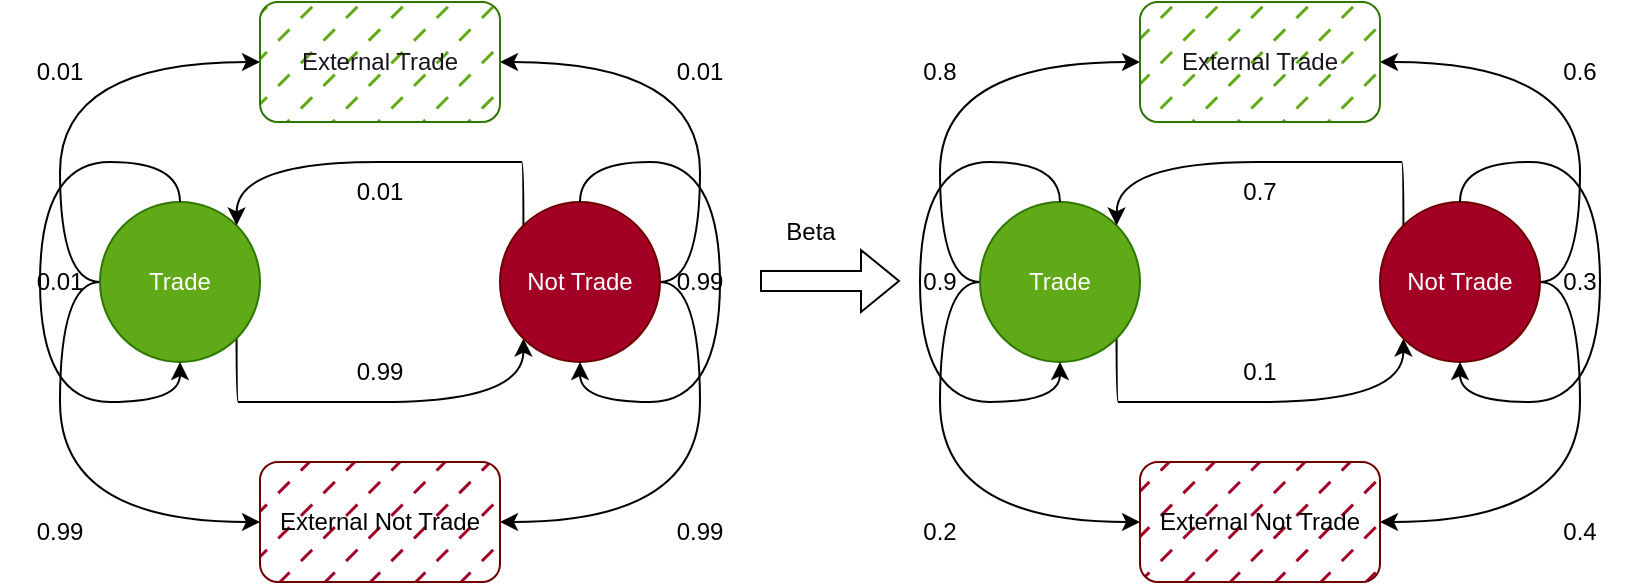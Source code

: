 <mxfile version="22.0.2" type="device">
  <diagram name="第 1 页" id="00FsomLcgBOhbNLV1T4I">
    <mxGraphModel dx="1781" dy="674" grid="1" gridSize="10" guides="1" tooltips="1" connect="1" arrows="1" fold="1" page="1" pageScale="1" pageWidth="827" pageHeight="1169" math="0" shadow="0">
      <root>
        <mxCell id="0" />
        <mxCell id="1" parent="0" />
        <mxCell id="BQMjvm1_tC794KOFRIwV-7" style="edgeStyle=orthogonalEdgeStyle;rounded=0;orthogonalLoop=1;jettySize=auto;html=1;entryX=0;entryY=1;entryDx=0;entryDy=0;exitX=1;exitY=1;exitDx=0;exitDy=0;curved=1;movable=1;resizable=1;rotatable=1;deletable=1;editable=1;locked=0;connectable=1;" parent="1" source="BQMjvm1_tC794KOFRIwV-1" target="BQMjvm1_tC794KOFRIwV-2" edge="1">
          <mxGeometry relative="1" as="geometry">
            <Array as="points">
              <mxPoint x="110" y="390" />
              <mxPoint x="250" y="390" />
            </Array>
          </mxGeometry>
        </mxCell>
        <mxCell id="BQMjvm1_tC794KOFRIwV-16" style="edgeStyle=orthogonalEdgeStyle;rounded=0;orthogonalLoop=1;jettySize=auto;html=1;exitX=0;exitY=0.5;exitDx=0;exitDy=0;entryX=0;entryY=0.5;entryDx=0;entryDy=0;curved=1;movable=1;resizable=1;rotatable=1;deletable=1;editable=1;locked=0;connectable=1;" parent="1" source="BQMjvm1_tC794KOFRIwV-1" target="BQMjvm1_tC794KOFRIwV-11" edge="1">
          <mxGeometry relative="1" as="geometry">
            <Array as="points">
              <mxPoint x="20" y="330" />
              <mxPoint x="20" y="450" />
            </Array>
          </mxGeometry>
        </mxCell>
        <mxCell id="BQMjvm1_tC794KOFRIwV-18" style="edgeStyle=orthogonalEdgeStyle;rounded=0;orthogonalLoop=1;jettySize=auto;html=1;exitX=0;exitY=0.5;exitDx=0;exitDy=0;entryX=0;entryY=0.5;entryDx=0;entryDy=0;curved=1;movable=1;resizable=1;rotatable=1;deletable=1;editable=1;locked=0;connectable=1;" parent="1" source="BQMjvm1_tC794KOFRIwV-1" target="BQMjvm1_tC794KOFRIwV-10" edge="1">
          <mxGeometry relative="1" as="geometry" />
        </mxCell>
        <mxCell id="BQMjvm1_tC794KOFRIwV-1" value="Trade" style="ellipse;whiteSpace=wrap;html=1;aspect=fixed;fillColor=#60a917;fontColor=#ffffff;strokeColor=#2D7600;movable=1;resizable=1;rotatable=1;deletable=1;editable=1;locked=0;connectable=1;" parent="1" vertex="1">
          <mxGeometry x="40" y="290" width="80" height="80" as="geometry" />
        </mxCell>
        <mxCell id="BQMjvm1_tC794KOFRIwV-8" style="edgeStyle=orthogonalEdgeStyle;rounded=0;orthogonalLoop=1;jettySize=auto;html=1;exitX=0;exitY=0;exitDx=0;exitDy=0;entryX=1;entryY=0;entryDx=0;entryDy=0;curved=1;movable=1;resizable=1;rotatable=1;deletable=1;editable=1;locked=0;connectable=1;" parent="1" source="BQMjvm1_tC794KOFRIwV-2" target="BQMjvm1_tC794KOFRIwV-1" edge="1">
          <mxGeometry relative="1" as="geometry">
            <Array as="points">
              <mxPoint x="250" y="270" />
              <mxPoint x="110" y="270" />
            </Array>
          </mxGeometry>
        </mxCell>
        <mxCell id="BQMjvm1_tC794KOFRIwV-13" style="edgeStyle=orthogonalEdgeStyle;rounded=0;orthogonalLoop=1;jettySize=auto;html=1;exitX=1;exitY=0.5;exitDx=0;exitDy=0;entryX=1;entryY=0.5;entryDx=0;entryDy=0;curved=1;movable=1;resizable=1;rotatable=1;deletable=1;editable=1;locked=0;connectable=1;" parent="1" source="BQMjvm1_tC794KOFRIwV-2" target="BQMjvm1_tC794KOFRIwV-11" edge="1">
          <mxGeometry relative="1" as="geometry" />
        </mxCell>
        <mxCell id="BQMjvm1_tC794KOFRIwV-17" style="edgeStyle=orthogonalEdgeStyle;rounded=0;orthogonalLoop=1;jettySize=auto;html=1;exitX=1;exitY=0.5;exitDx=0;exitDy=0;entryX=1;entryY=0.5;entryDx=0;entryDy=0;curved=1;movable=1;resizable=1;rotatable=1;deletable=1;editable=1;locked=0;connectable=1;" parent="1" source="BQMjvm1_tC794KOFRIwV-2" target="BQMjvm1_tC794KOFRIwV-10" edge="1">
          <mxGeometry relative="1" as="geometry" />
        </mxCell>
        <mxCell id="BQMjvm1_tC794KOFRIwV-2" value="Not Trade" style="ellipse;whiteSpace=wrap;html=1;aspect=fixed;fillColor=#a20025;fontColor=#ffffff;strokeColor=#6F0000;movable=1;resizable=1;rotatable=1;deletable=1;editable=1;locked=0;connectable=1;" parent="1" vertex="1">
          <mxGeometry x="240" y="290" width="80" height="80" as="geometry" />
        </mxCell>
        <mxCell id="BQMjvm1_tC794KOFRIwV-5" style="edgeStyle=orthogonalEdgeStyle;rounded=0;orthogonalLoop=1;jettySize=auto;html=1;exitX=0.5;exitY=0;exitDx=0;exitDy=0;entryX=0.5;entryY=1;entryDx=0;entryDy=0;curved=1;movable=1;resizable=1;rotatable=1;deletable=1;editable=1;locked=0;connectable=1;" parent="1" source="BQMjvm1_tC794KOFRIwV-1" target="BQMjvm1_tC794KOFRIwV-1" edge="1">
          <mxGeometry relative="1" as="geometry">
            <Array as="points">
              <mxPoint x="80" y="270" />
              <mxPoint x="10" y="270" />
              <mxPoint x="10" y="390" />
              <mxPoint x="80" y="390" />
            </Array>
          </mxGeometry>
        </mxCell>
        <mxCell id="BQMjvm1_tC794KOFRIwV-6" style="edgeStyle=orthogonalEdgeStyle;rounded=0;orthogonalLoop=1;jettySize=auto;html=1;entryX=0.5;entryY=1;entryDx=0;entryDy=0;curved=1;movable=1;resizable=1;rotatable=1;deletable=1;editable=1;locked=0;connectable=1;" parent="1" source="BQMjvm1_tC794KOFRIwV-2" target="BQMjvm1_tC794KOFRIwV-2" edge="1">
          <mxGeometry relative="1" as="geometry">
            <Array as="points">
              <mxPoint x="280" y="270" />
              <mxPoint x="350" y="270" />
              <mxPoint x="350" y="390" />
              <mxPoint x="280" y="390" />
            </Array>
          </mxGeometry>
        </mxCell>
        <mxCell id="BQMjvm1_tC794KOFRIwV-10" value="&lt;font color=&quot;#18141d&quot;&gt;External Trade&lt;/font&gt;" style="rounded=1;whiteSpace=wrap;html=1;fillStyle=dashed;fillColor=#60a917;fontColor=#ffffff;strokeColor=#2D7600;movable=1;resizable=1;rotatable=1;deletable=1;editable=1;locked=0;connectable=1;" parent="1" vertex="1">
          <mxGeometry x="120" y="190" width="120" height="60" as="geometry" />
        </mxCell>
        <mxCell id="BQMjvm1_tC794KOFRIwV-11" value="&lt;font color=&quot;#000000&quot;&gt;External Not Trade&lt;/font&gt;" style="rounded=1;whiteSpace=wrap;html=1;fillStyle=dashed;fillColor=#a20025;fontColor=#ffffff;strokeColor=#6F0000;movable=1;resizable=1;rotatable=1;deletable=1;editable=1;locked=0;connectable=1;" parent="1" vertex="1">
          <mxGeometry x="120" y="420" width="120" height="60" as="geometry" />
        </mxCell>
        <mxCell id="WwQ8YBZc5IPTm9_ByLLm-13" value="" style="shape=flexArrow;endArrow=classic;html=1;rounded=0;movable=1;resizable=1;rotatable=1;deletable=1;editable=1;locked=0;connectable=1;" parent="1" edge="1">
          <mxGeometry width="50" height="50" relative="1" as="geometry">
            <mxPoint x="370" y="329.5" as="sourcePoint" />
            <mxPoint x="440" y="329.5" as="targetPoint" />
          </mxGeometry>
        </mxCell>
        <mxCell id="WwQ8YBZc5IPTm9_ByLLm-14" value="0.99" style="text;html=1;strokeColor=none;fillColor=none;align=center;verticalAlign=middle;whiteSpace=wrap;rounded=0;movable=1;resizable=1;rotatable=1;deletable=1;editable=1;locked=0;connectable=1;" parent="1" vertex="1">
          <mxGeometry x="310" y="315" width="60" height="30" as="geometry" />
        </mxCell>
        <mxCell id="WwQ8YBZc5IPTm9_ByLLm-16" value="0.99" style="text;html=1;strokeColor=none;fillColor=none;align=center;verticalAlign=middle;whiteSpace=wrap;rounded=0;movable=1;resizable=1;rotatable=1;deletable=1;editable=1;locked=0;connectable=1;" parent="1" vertex="1">
          <mxGeometry x="310" y="440" width="60" height="30" as="geometry" />
        </mxCell>
        <mxCell id="WwQ8YBZc5IPTm9_ByLLm-17" value="0.01" style="text;html=1;strokeColor=none;fillColor=none;align=center;verticalAlign=middle;whiteSpace=wrap;rounded=0;movable=1;resizable=1;rotatable=1;deletable=1;editable=1;locked=0;connectable=1;" parent="1" vertex="1">
          <mxGeometry x="310" y="210" width="60" height="30" as="geometry" />
        </mxCell>
        <mxCell id="WwQ8YBZc5IPTm9_ByLLm-18" value="0.01" style="text;html=1;strokeColor=none;fillColor=none;align=center;verticalAlign=middle;whiteSpace=wrap;rounded=0;movable=1;resizable=1;rotatable=1;deletable=1;editable=1;locked=0;connectable=1;" parent="1" vertex="1">
          <mxGeometry x="-10" y="315" width="60" height="30" as="geometry" />
        </mxCell>
        <mxCell id="WwQ8YBZc5IPTm9_ByLLm-19" value="0.99" style="text;html=1;strokeColor=none;fillColor=none;align=center;verticalAlign=middle;whiteSpace=wrap;rounded=0;movable=1;resizable=1;rotatable=1;deletable=1;editable=1;locked=0;connectable=1;" parent="1" vertex="1">
          <mxGeometry x="-10" y="440" width="60" height="30" as="geometry" />
        </mxCell>
        <mxCell id="WwQ8YBZc5IPTm9_ByLLm-20" value="0.01" style="text;html=1;strokeColor=none;fillColor=none;align=center;verticalAlign=middle;whiteSpace=wrap;rounded=0;movable=1;resizable=1;rotatable=1;deletable=1;editable=1;locked=0;connectable=1;" parent="1" vertex="1">
          <mxGeometry x="-10" y="210" width="60" height="30" as="geometry" />
        </mxCell>
        <mxCell id="WwQ8YBZc5IPTm9_ByLLm-21" style="edgeStyle=orthogonalEdgeStyle;rounded=0;orthogonalLoop=1;jettySize=auto;html=1;entryX=0;entryY=1;entryDx=0;entryDy=0;exitX=1;exitY=1;exitDx=0;exitDy=0;curved=1;movable=1;resizable=1;rotatable=1;deletable=1;editable=1;locked=0;connectable=1;" parent="1" source="WwQ8YBZc5IPTm9_ByLLm-24" target="WwQ8YBZc5IPTm9_ByLLm-28" edge="1">
          <mxGeometry relative="1" as="geometry">
            <Array as="points">
              <mxPoint x="550" y="390" />
              <mxPoint x="690" y="390" />
            </Array>
          </mxGeometry>
        </mxCell>
        <mxCell id="WwQ8YBZc5IPTm9_ByLLm-22" style="edgeStyle=orthogonalEdgeStyle;rounded=0;orthogonalLoop=1;jettySize=auto;html=1;exitX=0;exitY=0.5;exitDx=0;exitDy=0;entryX=0;entryY=0.5;entryDx=0;entryDy=0;curved=1;movable=1;resizable=1;rotatable=1;deletable=1;editable=1;locked=0;connectable=1;" parent="1" source="WwQ8YBZc5IPTm9_ByLLm-24" target="WwQ8YBZc5IPTm9_ByLLm-32" edge="1">
          <mxGeometry relative="1" as="geometry">
            <Array as="points">
              <mxPoint x="460" y="330" />
              <mxPoint x="460" y="450" />
            </Array>
          </mxGeometry>
        </mxCell>
        <mxCell id="WwQ8YBZc5IPTm9_ByLLm-23" style="edgeStyle=orthogonalEdgeStyle;rounded=0;orthogonalLoop=1;jettySize=auto;html=1;exitX=0;exitY=0.5;exitDx=0;exitDy=0;entryX=0;entryY=0.5;entryDx=0;entryDy=0;curved=1;movable=1;resizable=1;rotatable=1;deletable=1;editable=1;locked=0;connectable=1;" parent="1" source="WwQ8YBZc5IPTm9_ByLLm-24" target="WwQ8YBZc5IPTm9_ByLLm-31" edge="1">
          <mxGeometry relative="1" as="geometry" />
        </mxCell>
        <mxCell id="WwQ8YBZc5IPTm9_ByLLm-24" value="Trade" style="ellipse;whiteSpace=wrap;html=1;aspect=fixed;fillColor=#60a917;fontColor=#ffffff;strokeColor=#2D7600;movable=1;resizable=1;rotatable=1;deletable=1;editable=1;locked=0;connectable=1;" parent="1" vertex="1">
          <mxGeometry x="480" y="290" width="80" height="80" as="geometry" />
        </mxCell>
        <mxCell id="WwQ8YBZc5IPTm9_ByLLm-25" style="edgeStyle=orthogonalEdgeStyle;rounded=0;orthogonalLoop=1;jettySize=auto;html=1;exitX=0;exitY=0;exitDx=0;exitDy=0;entryX=1;entryY=0;entryDx=0;entryDy=0;curved=1;movable=1;resizable=1;rotatable=1;deletable=1;editable=1;locked=0;connectable=1;" parent="1" source="WwQ8YBZc5IPTm9_ByLLm-28" target="WwQ8YBZc5IPTm9_ByLLm-24" edge="1">
          <mxGeometry relative="1" as="geometry">
            <Array as="points">
              <mxPoint x="690" y="270" />
              <mxPoint x="550" y="270" />
            </Array>
          </mxGeometry>
        </mxCell>
        <mxCell id="WwQ8YBZc5IPTm9_ByLLm-26" style="edgeStyle=orthogonalEdgeStyle;rounded=0;orthogonalLoop=1;jettySize=auto;html=1;exitX=1;exitY=0.5;exitDx=0;exitDy=0;entryX=1;entryY=0.5;entryDx=0;entryDy=0;curved=1;movable=1;resizable=1;rotatable=1;deletable=1;editable=1;locked=0;connectable=1;" parent="1" source="WwQ8YBZc5IPTm9_ByLLm-28" target="WwQ8YBZc5IPTm9_ByLLm-32" edge="1">
          <mxGeometry relative="1" as="geometry" />
        </mxCell>
        <mxCell id="WwQ8YBZc5IPTm9_ByLLm-27" style="edgeStyle=orthogonalEdgeStyle;rounded=0;orthogonalLoop=1;jettySize=auto;html=1;exitX=1;exitY=0.5;exitDx=0;exitDy=0;entryX=1;entryY=0.5;entryDx=0;entryDy=0;curved=1;movable=1;resizable=1;rotatable=1;deletable=1;editable=1;locked=0;connectable=1;" parent="1" source="WwQ8YBZc5IPTm9_ByLLm-28" target="WwQ8YBZc5IPTm9_ByLLm-31" edge="1">
          <mxGeometry relative="1" as="geometry" />
        </mxCell>
        <mxCell id="WwQ8YBZc5IPTm9_ByLLm-28" value="Not Trade" style="ellipse;whiteSpace=wrap;html=1;aspect=fixed;fillColor=#a20025;fontColor=#ffffff;strokeColor=#6F0000;movable=1;resizable=1;rotatable=1;deletable=1;editable=1;locked=0;connectable=1;" parent="1" vertex="1">
          <mxGeometry x="680" y="290" width="80" height="80" as="geometry" />
        </mxCell>
        <mxCell id="WwQ8YBZc5IPTm9_ByLLm-29" style="edgeStyle=orthogonalEdgeStyle;rounded=0;orthogonalLoop=1;jettySize=auto;html=1;exitX=0.5;exitY=0;exitDx=0;exitDy=0;entryX=0.5;entryY=1;entryDx=0;entryDy=0;curved=1;movable=1;resizable=1;rotatable=1;deletable=1;editable=1;locked=0;connectable=1;" parent="1" source="WwQ8YBZc5IPTm9_ByLLm-24" target="WwQ8YBZc5IPTm9_ByLLm-24" edge="1">
          <mxGeometry relative="1" as="geometry">
            <Array as="points">
              <mxPoint x="520" y="270" />
              <mxPoint x="450" y="270" />
              <mxPoint x="450" y="390" />
              <mxPoint x="520" y="390" />
            </Array>
          </mxGeometry>
        </mxCell>
        <mxCell id="WwQ8YBZc5IPTm9_ByLLm-30" style="edgeStyle=orthogonalEdgeStyle;rounded=0;orthogonalLoop=1;jettySize=auto;html=1;entryX=0.5;entryY=1;entryDx=0;entryDy=0;curved=1;movable=1;resizable=1;rotatable=1;deletable=1;editable=1;locked=0;connectable=1;" parent="1" source="WwQ8YBZc5IPTm9_ByLLm-28" target="WwQ8YBZc5IPTm9_ByLLm-28" edge="1">
          <mxGeometry relative="1" as="geometry">
            <Array as="points">
              <mxPoint x="720" y="270" />
              <mxPoint x="790" y="270" />
              <mxPoint x="790" y="390" />
              <mxPoint x="720" y="390" />
            </Array>
          </mxGeometry>
        </mxCell>
        <mxCell id="WwQ8YBZc5IPTm9_ByLLm-31" value="&lt;font color=&quot;#18141d&quot;&gt;External Trade&lt;/font&gt;" style="rounded=1;whiteSpace=wrap;html=1;fillStyle=dashed;fillColor=#60a917;fontColor=#ffffff;strokeColor=#2D7600;movable=1;resizable=1;rotatable=1;deletable=1;editable=1;locked=0;connectable=1;" parent="1" vertex="1">
          <mxGeometry x="560" y="190" width="120" height="60" as="geometry" />
        </mxCell>
        <mxCell id="WwQ8YBZc5IPTm9_ByLLm-32" value="&lt;font color=&quot;#000000&quot;&gt;External Not Trade&lt;/font&gt;" style="rounded=1;whiteSpace=wrap;html=1;fillStyle=dashed;fillColor=#a20025;fontColor=#ffffff;strokeColor=#6F0000;movable=1;resizable=1;rotatable=1;deletable=1;editable=1;locked=0;connectable=1;" parent="1" vertex="1">
          <mxGeometry x="560" y="420" width="120" height="60" as="geometry" />
        </mxCell>
        <mxCell id="WwQ8YBZc5IPTm9_ByLLm-33" value="0.4" style="text;html=1;strokeColor=none;fillColor=none;align=center;verticalAlign=middle;whiteSpace=wrap;rounded=0;movable=1;resizable=1;rotatable=1;deletable=1;editable=1;locked=0;connectable=1;" parent="1" vertex="1">
          <mxGeometry x="750" y="440" width="60" height="30" as="geometry" />
        </mxCell>
        <mxCell id="WwQ8YBZc5IPTm9_ByLLm-34" value="0.6" style="text;html=1;strokeColor=none;fillColor=none;align=center;verticalAlign=middle;whiteSpace=wrap;rounded=0;movable=1;resizable=1;rotatable=1;deletable=1;editable=1;locked=0;connectable=1;" parent="1" vertex="1">
          <mxGeometry x="750" y="210" width="60" height="30" as="geometry" />
        </mxCell>
        <mxCell id="WwQ8YBZc5IPTm9_ByLLm-35" value="0.9" style="text;html=1;strokeColor=none;fillColor=none;align=center;verticalAlign=middle;whiteSpace=wrap;rounded=0;movable=1;resizable=1;rotatable=1;deletable=1;editable=1;locked=0;connectable=1;" parent="1" vertex="1">
          <mxGeometry x="430" y="315" width="60" height="30" as="geometry" />
        </mxCell>
        <mxCell id="WwQ8YBZc5IPTm9_ByLLm-36" value="0.2" style="text;html=1;strokeColor=none;fillColor=none;align=center;verticalAlign=middle;whiteSpace=wrap;rounded=0;movable=1;resizable=1;rotatable=1;deletable=1;editable=1;locked=0;connectable=1;" parent="1" vertex="1">
          <mxGeometry x="430" y="440" width="60" height="30" as="geometry" />
        </mxCell>
        <mxCell id="WwQ8YBZc5IPTm9_ByLLm-37" value="0.8" style="text;html=1;strokeColor=none;fillColor=none;align=center;verticalAlign=middle;whiteSpace=wrap;rounded=0;movable=1;resizable=1;rotatable=1;deletable=1;editable=1;locked=0;connectable=1;" parent="1" vertex="1">
          <mxGeometry x="430" y="210" width="60" height="30" as="geometry" />
        </mxCell>
        <mxCell id="WwQ8YBZc5IPTm9_ByLLm-39" value="0.3" style="text;html=1;strokeColor=none;fillColor=none;align=center;verticalAlign=middle;whiteSpace=wrap;rounded=0;movable=1;resizable=1;rotatable=1;deletable=1;editable=1;locked=0;connectable=1;" parent="1" vertex="1">
          <mxGeometry x="750" y="315" width="60" height="30" as="geometry" />
        </mxCell>
        <mxCell id="WwQ8YBZc5IPTm9_ByLLm-41" value="0.99" style="text;html=1;strokeColor=none;fillColor=none;align=center;verticalAlign=middle;whiteSpace=wrap;rounded=0;movable=1;resizable=1;rotatable=1;deletable=1;editable=1;locked=0;connectable=1;" parent="1" vertex="1">
          <mxGeometry x="150" y="360" width="60" height="30" as="geometry" />
        </mxCell>
        <mxCell id="WwQ8YBZc5IPTm9_ByLLm-42" value="0.01" style="text;html=1;strokeColor=none;fillColor=none;align=center;verticalAlign=middle;whiteSpace=wrap;rounded=0;movable=1;resizable=1;rotatable=1;deletable=1;editable=1;locked=0;connectable=1;" parent="1" vertex="1">
          <mxGeometry x="150" y="270" width="60" height="30" as="geometry" />
        </mxCell>
        <mxCell id="WwQ8YBZc5IPTm9_ByLLm-43" value="0.1" style="text;html=1;strokeColor=none;fillColor=none;align=center;verticalAlign=middle;whiteSpace=wrap;rounded=0;movable=1;resizable=1;rotatable=1;deletable=1;editable=1;locked=0;connectable=1;" parent="1" vertex="1">
          <mxGeometry x="590" y="360" width="60" height="30" as="geometry" />
        </mxCell>
        <mxCell id="WwQ8YBZc5IPTm9_ByLLm-44" value="0.7" style="text;html=1;strokeColor=none;fillColor=none;align=center;verticalAlign=middle;whiteSpace=wrap;rounded=0;movable=1;resizable=1;rotatable=1;deletable=1;editable=1;locked=0;connectable=1;" parent="1" vertex="1">
          <mxGeometry x="590" y="270" width="60" height="30" as="geometry" />
        </mxCell>
        <mxCell id="tJfxAM7lAbOcHTddsBXO-1" value="Beta" style="text;html=1;align=center;verticalAlign=middle;resizable=0;points=[];autosize=1;strokeColor=none;fillColor=none;" parent="1" vertex="1">
          <mxGeometry x="370" y="290" width="50" height="30" as="geometry" />
        </mxCell>
      </root>
    </mxGraphModel>
  </diagram>
</mxfile>
